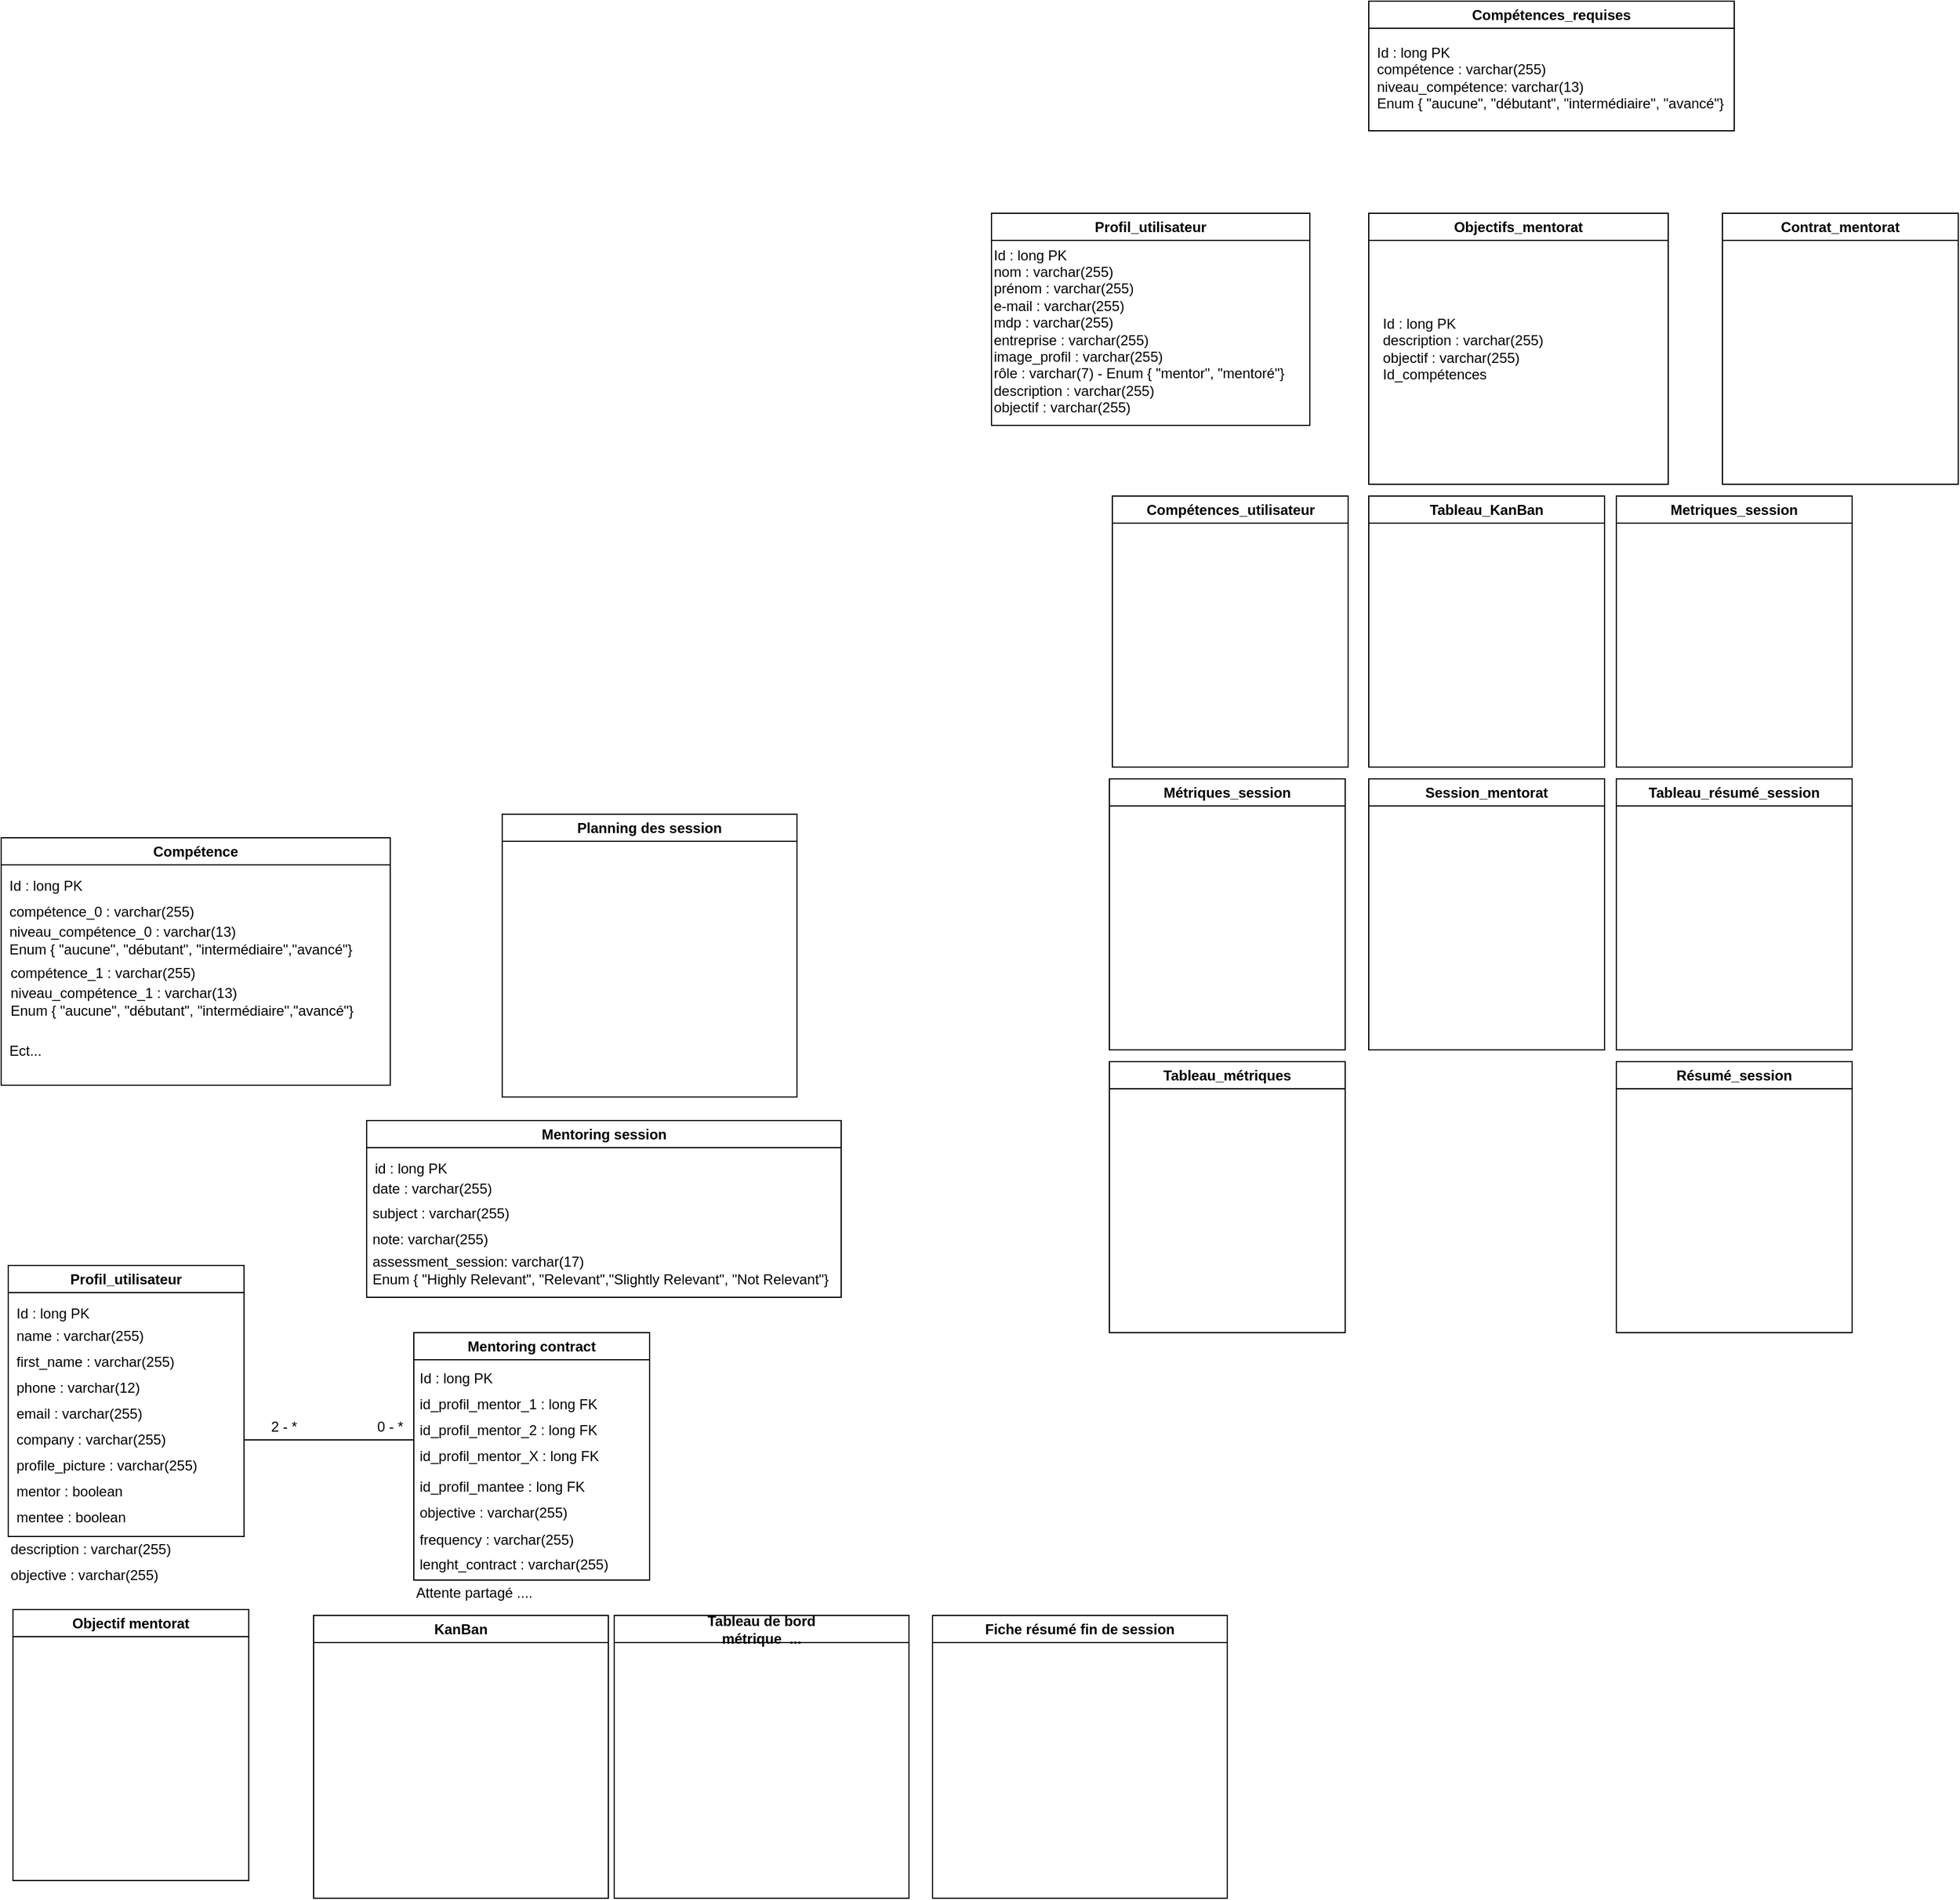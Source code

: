 <mxfile version="21.3.8" type="github">
  <diagram name="Page-1" id="noyESsa5x7OZtrXB0dku">
    <mxGraphModel dx="996" dy="1460" grid="1" gridSize="10" guides="1" tooltips="1" connect="1" arrows="1" fold="1" page="1" pageScale="1" pageWidth="850" pageHeight="1100" math="0" shadow="0">
      <root>
        <mxCell id="0" />
        <mxCell id="1" parent="0" />
        <mxCell id="ySawiuW3Pd_YH2mreCDn-5" value="Mentoring session" style="swimlane;whiteSpace=wrap;html=1;startSize=23;" parent="1" vertex="1">
          <mxGeometry x="310" y="20" width="402.5" height="150" as="geometry" />
        </mxCell>
        <mxCell id="ySawiuW3Pd_YH2mreCDn-29" value="&lt;span style=&quot;background-color: initial;&quot;&gt;id : long PK&lt;/span&gt;" style="text;html=1;strokeColor=none;fillColor=none;align=left;verticalAlign=middle;whiteSpace=wrap;rounded=0;fontStyle=0" parent="ySawiuW3Pd_YH2mreCDn-5" vertex="1">
          <mxGeometry x="5" y="30" width="195" height="22" as="geometry" />
        </mxCell>
        <mxCell id="ySawiuW3Pd_YH2mreCDn-30" value="&lt;span style=&quot;background-color: initial;&quot;&gt;date :&amp;nbsp;&lt;/span&gt;varchar(255)" style="text;html=1;strokeColor=none;fillColor=none;align=left;verticalAlign=middle;whiteSpace=wrap;rounded=0;fontStyle=0" parent="ySawiuW3Pd_YH2mreCDn-5" vertex="1">
          <mxGeometry x="2.5" y="47" width="195" height="22" as="geometry" />
        </mxCell>
        <mxCell id="ySawiuW3Pd_YH2mreCDn-142" value="&lt;span style=&quot;background-color: initial;&quot;&gt;subject :&amp;nbsp;&lt;/span&gt;varchar(255)" style="text;html=1;strokeColor=none;fillColor=none;align=left;verticalAlign=middle;whiteSpace=wrap;rounded=0;fontStyle=0" parent="ySawiuW3Pd_YH2mreCDn-5" vertex="1">
          <mxGeometry x="2.5" y="68" width="195" height="22" as="geometry" />
        </mxCell>
        <mxCell id="ySawiuW3Pd_YH2mreCDn-155" value="&lt;span style=&quot;background-color: initial;&quot;&gt;note:&amp;nbsp;&lt;/span&gt;varchar(255)" style="text;html=1;strokeColor=none;fillColor=none;align=left;verticalAlign=middle;whiteSpace=wrap;rounded=0;fontStyle=0" parent="ySawiuW3Pd_YH2mreCDn-5" vertex="1">
          <mxGeometry x="2.5" y="90" width="195" height="22" as="geometry" />
        </mxCell>
        <mxCell id="ySawiuW3Pd_YH2mreCDn-156" value="&lt;span style=&quot;background-color: initial;&quot;&gt;assessment_session:&amp;nbsp;&lt;/span&gt;varchar(17)&lt;br&gt;Enum { &quot;Highly Relevant&quot;, &quot;Relevant&quot;,&quot;Slightly Relevant&quot;, &quot;Not Relevant&quot;&lt;span style=&quot;background-color: initial;&quot;&gt;}&lt;/span&gt;" style="text;html=1;strokeColor=none;fillColor=none;align=left;verticalAlign=middle;whiteSpace=wrap;rounded=0;fontStyle=0" parent="ySawiuW3Pd_YH2mreCDn-5" vertex="1">
          <mxGeometry x="2.5" y="112" width="397.5" height="30" as="geometry" />
        </mxCell>
        <mxCell id="ySawiuW3Pd_YH2mreCDn-11" value="Mentoring contract" style="swimlane;whiteSpace=wrap;html=1;startSize=23;" parent="1" vertex="1">
          <mxGeometry x="350" y="200" width="200" height="210" as="geometry" />
        </mxCell>
        <mxCell id="ySawiuW3Pd_YH2mreCDn-13" value="objective&lt;span style=&quot;background-color: initial;&quot;&gt;&amp;nbsp;: varchar(255)&lt;/span&gt;" style="text;html=1;strokeColor=none;fillColor=none;align=left;verticalAlign=middle;whiteSpace=wrap;rounded=0;fontStyle=0" parent="ySawiuW3Pd_YH2mreCDn-11" vertex="1">
          <mxGeometry x="2.5" y="142" width="195" height="22" as="geometry" />
        </mxCell>
        <mxCell id="ySawiuW3Pd_YH2mreCDn-19" value="id_profil_mentor_1 : long FK" style="text;html=1;strokeColor=none;fillColor=none;align=left;verticalAlign=middle;whiteSpace=wrap;rounded=0;fontStyle=0" parent="ySawiuW3Pd_YH2mreCDn-11" vertex="1">
          <mxGeometry x="2.5" y="50" width="195" height="22" as="geometry" />
        </mxCell>
        <mxCell id="ySawiuW3Pd_YH2mreCDn-21" value="&lt;span style=&quot;background-color: initial;&quot;&gt;Id : long PK&lt;/span&gt;" style="text;html=1;strokeColor=none;fillColor=none;align=left;verticalAlign=middle;whiteSpace=wrap;rounded=0;fontStyle=0" parent="ySawiuW3Pd_YH2mreCDn-11" vertex="1">
          <mxGeometry x="2.5" y="28" width="195" height="22" as="geometry" />
        </mxCell>
        <mxCell id="ySawiuW3Pd_YH2mreCDn-27" value="id_profil_mantee : long FK" style="text;html=1;strokeColor=none;fillColor=none;align=left;verticalAlign=middle;whiteSpace=wrap;rounded=0;fontStyle=0" parent="ySawiuW3Pd_YH2mreCDn-11" vertex="1">
          <mxGeometry x="2.5" y="120" width="195" height="22" as="geometry" />
        </mxCell>
        <mxCell id="ySawiuW3Pd_YH2mreCDn-28" value="frequency : varchar(255)" style="text;html=1;strokeColor=none;fillColor=none;align=left;verticalAlign=middle;whiteSpace=wrap;rounded=0;fontStyle=0" parent="ySawiuW3Pd_YH2mreCDn-11" vertex="1">
          <mxGeometry x="2.5" y="165" width="195" height="21" as="geometry" />
        </mxCell>
        <mxCell id="ySawiuW3Pd_YH2mreCDn-181" value="lenght_contract : varchar(255)" style="text;html=1;strokeColor=none;fillColor=none;align=left;verticalAlign=middle;whiteSpace=wrap;rounded=0;fontStyle=0" parent="ySawiuW3Pd_YH2mreCDn-11" vertex="1">
          <mxGeometry x="2.5" y="186" width="195" height="21" as="geometry" />
        </mxCell>
        <mxCell id="ySawiuW3Pd_YH2mreCDn-197" value="id_profil_mentor_2 : long FK" style="text;html=1;strokeColor=none;fillColor=none;align=left;verticalAlign=middle;whiteSpace=wrap;rounded=0;fontStyle=0" parent="ySawiuW3Pd_YH2mreCDn-11" vertex="1">
          <mxGeometry x="2.5" y="72" width="195" height="22" as="geometry" />
        </mxCell>
        <mxCell id="ySawiuW3Pd_YH2mreCDn-198" value="id_profil_mentor_X : long FK" style="text;html=1;strokeColor=none;fillColor=none;align=left;verticalAlign=middle;whiteSpace=wrap;rounded=0;fontStyle=0" parent="ySawiuW3Pd_YH2mreCDn-11" vertex="1">
          <mxGeometry x="2.5" y="94" width="195" height="22" as="geometry" />
        </mxCell>
        <mxCell id="ySawiuW3Pd_YH2mreCDn-93" value="Tableau de bord&lt;br&gt;métrique&amp;nbsp; ..." style="swimlane;whiteSpace=wrap;html=1;" parent="1" vertex="1">
          <mxGeometry x="520" y="440" width="250" height="240" as="geometry">
            <mxRectangle x="370" y="450" width="130" height="40" as="alternateBounds" />
          </mxGeometry>
        </mxCell>
        <mxCell id="ySawiuW3Pd_YH2mreCDn-129" value="Compétence" style="swimlane;whiteSpace=wrap;html=1;" parent="1" vertex="1">
          <mxGeometry y="-220" width="330" height="210" as="geometry" />
        </mxCell>
        <mxCell id="ySawiuW3Pd_YH2mreCDn-130" value="Id : long PK" style="text;html=1;strokeColor=none;fillColor=none;align=left;verticalAlign=middle;whiteSpace=wrap;rounded=0;fontStyle=0" parent="ySawiuW3Pd_YH2mreCDn-129" vertex="1">
          <mxGeometry x="5" y="30" width="115" height="22" as="geometry" />
        </mxCell>
        <mxCell id="ySawiuW3Pd_YH2mreCDn-132" value="compétence_0 : varchar(255)" style="text;html=1;strokeColor=none;fillColor=none;align=left;verticalAlign=middle;whiteSpace=wrap;rounded=0;fontStyle=0" parent="ySawiuW3Pd_YH2mreCDn-129" vertex="1">
          <mxGeometry x="5" y="52" width="175" height="22" as="geometry" />
        </mxCell>
        <mxCell id="ySawiuW3Pd_YH2mreCDn-133" value="niveau_compétence_0 : varchar(13) &lt;br&gt;Enum { &quot;aucune&quot;, &quot;débutant&quot;, &quot;intermédiaire&quot;,&quot;avancé&quot;}" style="text;html=1;strokeColor=none;fillColor=none;align=left;verticalAlign=middle;whiteSpace=wrap;rounded=0;fontStyle=0" parent="ySawiuW3Pd_YH2mreCDn-129" vertex="1">
          <mxGeometry x="5" y="74" width="325" height="26" as="geometry" />
        </mxCell>
        <mxCell id="ySawiuW3Pd_YH2mreCDn-137" value="Ect..." style="text;html=1;strokeColor=none;fillColor=none;align=left;verticalAlign=middle;whiteSpace=wrap;rounded=0;fontStyle=0" parent="ySawiuW3Pd_YH2mreCDn-129" vertex="1">
          <mxGeometry x="5" y="170" width="175" height="22" as="geometry" />
        </mxCell>
        <mxCell id="ySawiuW3Pd_YH2mreCDn-194" value="" style="endArrow=none;html=1;rounded=0;spacing=0;entryX=1;entryY=0.5;entryDx=0;entryDy=0;" parent="1" edge="1" target="4aoceYNehT1nNi53uhLn-13">
          <mxGeometry width="50" height="50" relative="1" as="geometry">
            <mxPoint x="350" y="291" as="sourcePoint" />
            <mxPoint x="220" y="291" as="targetPoint" />
          </mxGeometry>
        </mxCell>
        <mxCell id="ySawiuW3Pd_YH2mreCDn-195" value="0 - *" style="text;html=1;strokeColor=none;fillColor=none;align=center;verticalAlign=middle;whiteSpace=wrap;rounded=0;spacing=0;fontSize=12;labelPosition=center;verticalLabelPosition=middle;" parent="1" vertex="1">
          <mxGeometry x="320" y="270" width="20" height="20" as="geometry" />
        </mxCell>
        <mxCell id="ySawiuW3Pd_YH2mreCDn-196" value="2 - *" style="text;html=1;strokeColor=none;fillColor=none;align=center;verticalAlign=middle;whiteSpace=wrap;rounded=0;spacing=0;fontSize=12;labelPosition=center;verticalLabelPosition=middle;" parent="1" vertex="1">
          <mxGeometry x="230" y="270" width="20" height="20" as="geometry" />
        </mxCell>
        <mxCell id="4aoceYNehT1nNi53uhLn-1" value="compétence_1 : varchar(255)" style="text;html=1;strokeColor=none;fillColor=none;align=left;verticalAlign=middle;whiteSpace=wrap;rounded=0;fontStyle=0" vertex="1" parent="1">
          <mxGeometry x="6" y="-116" width="175" height="22" as="geometry" />
        </mxCell>
        <mxCell id="4aoceYNehT1nNi53uhLn-2" value="niveau_compétence_1 : varchar(13) &lt;br&gt;Enum { &quot;aucune&quot;, &quot;débutant&quot;, &quot;intermédiaire&quot;,&quot;avancé&quot;}" style="text;html=1;strokeColor=none;fillColor=none;align=left;verticalAlign=middle;whiteSpace=wrap;rounded=0;fontStyle=0" vertex="1" parent="1">
          <mxGeometry x="6" y="-94" width="325" height="26" as="geometry" />
        </mxCell>
        <mxCell id="4aoceYNehT1nNi53uhLn-5" value="Profil_utilisateur" style="swimlane;whiteSpace=wrap;html=1;" vertex="1" parent="1">
          <mxGeometry x="6" y="143" width="200" height="230" as="geometry" />
        </mxCell>
        <mxCell id="4aoceYNehT1nNi53uhLn-6" value="Id : long PK" style="text;html=1;strokeColor=none;fillColor=none;align=left;verticalAlign=middle;whiteSpace=wrap;rounded=0;fontStyle=0" vertex="1" parent="4aoceYNehT1nNi53uhLn-5">
          <mxGeometry x="5" y="30" width="115" height="22" as="geometry" />
        </mxCell>
        <mxCell id="4aoceYNehT1nNi53uhLn-7" value="name : varchar(255)" style="text;html=1;strokeColor=none;fillColor=none;align=left;verticalAlign=middle;whiteSpace=wrap;rounded=0;fontStyle=0" vertex="1" parent="4aoceYNehT1nNi53uhLn-5">
          <mxGeometry x="5" y="49" width="125" height="22" as="geometry" />
        </mxCell>
        <mxCell id="4aoceYNehT1nNi53uhLn-8" value="first_name : varchar(255)" style="text;html=1;strokeColor=none;fillColor=none;align=left;verticalAlign=middle;whiteSpace=wrap;rounded=0;fontStyle=0" vertex="1" parent="4aoceYNehT1nNi53uhLn-5">
          <mxGeometry x="5" y="71" width="195" height="22" as="geometry" />
        </mxCell>
        <mxCell id="4aoceYNehT1nNi53uhLn-9" value="phone : varchar(12)" style="text;html=1;strokeColor=none;fillColor=none;align=left;verticalAlign=middle;whiteSpace=wrap;rounded=0;fontStyle=0" vertex="1" parent="4aoceYNehT1nNi53uhLn-5">
          <mxGeometry x="5" y="93" width="195" height="22" as="geometry" />
        </mxCell>
        <mxCell id="4aoceYNehT1nNi53uhLn-10" value="email : varchar(255)" style="text;html=1;strokeColor=none;fillColor=none;align=left;verticalAlign=middle;whiteSpace=wrap;rounded=0;fontStyle=0" vertex="1" parent="4aoceYNehT1nNi53uhLn-5">
          <mxGeometry x="5" y="115" width="195" height="22" as="geometry" />
        </mxCell>
        <mxCell id="4aoceYNehT1nNi53uhLn-11" value="&lt;span style=&quot;background-color: initial;&quot;&gt;mentor : boolean&lt;/span&gt;" style="text;html=1;strokeColor=none;fillColor=none;align=left;verticalAlign=middle;whiteSpace=wrap;rounded=0;fontStyle=0" vertex="1" parent="4aoceYNehT1nNi53uhLn-5">
          <mxGeometry x="5" y="181" width="195" height="22" as="geometry" />
        </mxCell>
        <mxCell id="4aoceYNehT1nNi53uhLn-12" value="&lt;span style=&quot;background-color: initial;&quot;&gt;mentee : boolean&lt;/span&gt;" style="text;html=1;strokeColor=none;fillColor=none;align=left;verticalAlign=middle;whiteSpace=wrap;rounded=0;fontStyle=0" vertex="1" parent="4aoceYNehT1nNi53uhLn-5">
          <mxGeometry x="5" y="203" width="195" height="22" as="geometry" />
        </mxCell>
        <mxCell id="4aoceYNehT1nNi53uhLn-13" value="&lt;span style=&quot;background-color: initial;&quot;&gt;company : varchar(255)&lt;/span&gt;" style="text;html=1;strokeColor=none;fillColor=none;align=left;verticalAlign=middle;whiteSpace=wrap;rounded=0;fontStyle=0" vertex="1" parent="4aoceYNehT1nNi53uhLn-5">
          <mxGeometry x="5" y="137" width="195" height="22" as="geometry" />
        </mxCell>
        <mxCell id="4aoceYNehT1nNi53uhLn-14" value="profile_picture : varchar(255)" style="text;html=1;strokeColor=none;fillColor=none;align=left;verticalAlign=middle;whiteSpace=wrap;rounded=0;fontStyle=0" vertex="1" parent="4aoceYNehT1nNi53uhLn-5">
          <mxGeometry x="5" y="159" width="175" height="22" as="geometry" />
        </mxCell>
        <mxCell id="4aoceYNehT1nNi53uhLn-15" value="Fiche résumé fin de session" style="swimlane;whiteSpace=wrap;html=1;" vertex="1" parent="1">
          <mxGeometry x="790" y="440" width="250" height="240" as="geometry">
            <mxRectangle x="370" y="450" width="130" height="40" as="alternateBounds" />
          </mxGeometry>
        </mxCell>
        <mxCell id="ySawiuW3Pd_YH2mreCDn-154" value="objective : varchar(255)" style="text;html=1;strokeColor=none;fillColor=none;align=left;verticalAlign=middle;whiteSpace=wrap;rounded=0;fontStyle=0" parent="1" vertex="1">
          <mxGeometry x="6" y="395" width="175" height="22" as="geometry" />
        </mxCell>
        <mxCell id="ySawiuW3Pd_YH2mreCDn-153" value="description : varchar(255)" style="text;html=1;strokeColor=none;fillColor=none;align=left;verticalAlign=middle;whiteSpace=wrap;rounded=0;fontStyle=0" parent="1" vertex="1">
          <mxGeometry x="6" y="373" width="175" height="22" as="geometry" />
        </mxCell>
        <mxCell id="4aoceYNehT1nNi53uhLn-16" value="Attente partagé ...." style="text;html=1;strokeColor=none;fillColor=none;align=left;verticalAlign=middle;whiteSpace=wrap;rounded=0;fontStyle=0" vertex="1" parent="1">
          <mxGeometry x="350" y="410" width="195" height="21" as="geometry" />
        </mxCell>
        <mxCell id="4aoceYNehT1nNi53uhLn-17" value="KanBan" style="swimlane;whiteSpace=wrap;html=1;" vertex="1" parent="1">
          <mxGeometry x="265" y="440" width="250" height="240" as="geometry">
            <mxRectangle x="370" y="450" width="130" height="40" as="alternateBounds" />
          </mxGeometry>
        </mxCell>
        <mxCell id="4aoceYNehT1nNi53uhLn-18" value="Planning des session" style="swimlane;whiteSpace=wrap;html=1;" vertex="1" parent="1">
          <mxGeometry x="425" y="-240" width="250" height="240" as="geometry">
            <mxRectangle x="370" y="450" width="130" height="40" as="alternateBounds" />
          </mxGeometry>
        </mxCell>
        <mxCell id="4aoceYNehT1nNi53uhLn-19" value="Objectif mentorat" style="swimlane;whiteSpace=wrap;html=1;" vertex="1" parent="1">
          <mxGeometry x="10" y="435" width="200" height="230" as="geometry" />
        </mxCell>
        <mxCell id="4aoceYNehT1nNi53uhLn-30" value="Profil_utilisateur" style="swimlane;whiteSpace=wrap;html=1;" vertex="1" parent="1">
          <mxGeometry x="840" y="-750" width="270" height="180" as="geometry" />
        </mxCell>
        <mxCell id="4aoceYNehT1nNi53uhLn-52" value="Id : long PK&lt;br&gt;nom : varchar(255)&lt;br&gt;prénom : varchar(255)&lt;br&gt;e-mail : varchar(255)&lt;br&gt;mdp : varchar(255)&lt;br&gt;entreprise : varchar(255)&lt;br&gt;image_profil : varchar(255)&lt;br&gt;rôle : varchar(7) - Enum { &quot;mentor&quot;, &quot;mentoré&quot;}&lt;br&gt;description : varchar(255)&lt;br&gt;objectif : varchar(255)" style="text;html=1;strokeColor=none;fillColor=none;align=left;verticalAlign=middle;whiteSpace=wrap;rounded=1;fontStyle=0" vertex="1" parent="4aoceYNehT1nNi53uhLn-30">
          <mxGeometry y="15" width="254" height="170" as="geometry" />
        </mxCell>
        <mxCell id="4aoceYNehT1nNi53uhLn-40" value="Objectifs_mentorat" style="swimlane;whiteSpace=wrap;html=1;" vertex="1" parent="1">
          <mxGeometry x="1160" y="-750" width="254" height="230" as="geometry" />
        </mxCell>
        <mxCell id="4aoceYNehT1nNi53uhLn-65" value="Id : long PK&lt;br&gt;description : varchar(255)&lt;br&gt;objectif : varchar(255)&lt;br&gt;Id_compétences" style="text;html=1;strokeColor=none;fillColor=none;align=left;verticalAlign=middle;whiteSpace=wrap;rounded=1;fontStyle=0" vertex="1" parent="4aoceYNehT1nNi53uhLn-40">
          <mxGeometry x="10" y="30" width="190" height="170" as="geometry" />
        </mxCell>
        <mxCell id="4aoceYNehT1nNi53uhLn-41" value="Contrat_mentorat" style="swimlane;whiteSpace=wrap;html=1;" vertex="1" parent="1">
          <mxGeometry x="1460" y="-750" width="200" height="230" as="geometry" />
        </mxCell>
        <mxCell id="4aoceYNehT1nNi53uhLn-42" value="Compétences_utilisateur" style="swimlane;whiteSpace=wrap;html=1;" vertex="1" parent="1">
          <mxGeometry x="942.5" y="-510" width="200" height="230" as="geometry" />
        </mxCell>
        <mxCell id="4aoceYNehT1nNi53uhLn-43" value="Tableau_KanBan" style="swimlane;whiteSpace=wrap;html=1;" vertex="1" parent="1">
          <mxGeometry x="1160" y="-510" width="200" height="230" as="geometry" />
        </mxCell>
        <mxCell id="4aoceYNehT1nNi53uhLn-44" value="Metriques_session" style="swimlane;whiteSpace=wrap;html=1;" vertex="1" parent="1">
          <mxGeometry x="1370" y="-510" width="200" height="230" as="geometry" />
        </mxCell>
        <mxCell id="4aoceYNehT1nNi53uhLn-45" value="Métriques_session" style="swimlane;whiteSpace=wrap;html=1;" vertex="1" parent="1">
          <mxGeometry x="940" y="-270" width="200" height="230" as="geometry" />
        </mxCell>
        <mxCell id="4aoceYNehT1nNi53uhLn-46" value="Session_mentorat" style="swimlane;whiteSpace=wrap;html=1;" vertex="1" parent="1">
          <mxGeometry x="1160" y="-270" width="200" height="230" as="geometry" />
        </mxCell>
        <mxCell id="4aoceYNehT1nNi53uhLn-48" value="Tableau_résumé_session" style="swimlane;whiteSpace=wrap;html=1;" vertex="1" parent="1">
          <mxGeometry x="1370" y="-270" width="200" height="230" as="geometry" />
        </mxCell>
        <mxCell id="4aoceYNehT1nNi53uhLn-49" value="Tableau_métriques" style="swimlane;whiteSpace=wrap;html=1;" vertex="1" parent="1">
          <mxGeometry x="940" y="-30" width="200" height="230" as="geometry" />
        </mxCell>
        <mxCell id="4aoceYNehT1nNi53uhLn-50" value="Résumé_session" style="swimlane;whiteSpace=wrap;html=1;" vertex="1" parent="1">
          <mxGeometry x="1370" y="-30" width="200" height="230" as="geometry" />
        </mxCell>
        <mxCell id="4aoceYNehT1nNi53uhLn-66" value="Compétences_requises" style="swimlane;whiteSpace=wrap;html=1;" vertex="1" parent="1">
          <mxGeometry x="1160" y="-930" width="310" height="110" as="geometry" />
        </mxCell>
        <mxCell id="4aoceYNehT1nNi53uhLn-67" value="Id : long PK&lt;br&gt;compétence : varchar(255)&lt;br&gt;niveau_compétence: varchar(13)&lt;br&gt;Enum { &quot;aucune&quot;, &quot;débutant&quot;, &quot;intermédiaire&quot;, &quot;avancé&quot;}" style="text;html=1;strokeColor=none;fillColor=none;align=left;verticalAlign=middle;whiteSpace=wrap;rounded=1;fontStyle=0" vertex="1" parent="4aoceYNehT1nNi53uhLn-66">
          <mxGeometry x="5" y="35" width="330" height="60" as="geometry" />
        </mxCell>
      </root>
    </mxGraphModel>
  </diagram>
</mxfile>
